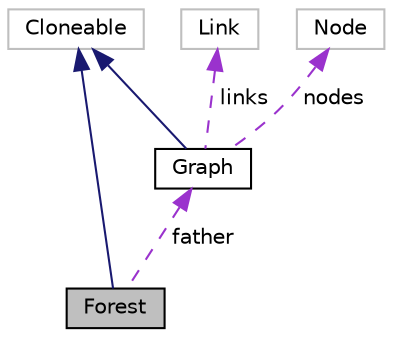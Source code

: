 digraph "Forest"
{
 // INTERACTIVE_SVG=YES
  bgcolor="transparent";
  edge [fontname="Helvetica",fontsize="10",labelfontname="Helvetica",labelfontsize="10"];
  node [fontname="Helvetica",fontsize="10",shape=record];
  Node2 [label="Forest",height=0.2,width=0.4,color="black", fillcolor="grey75", style="filled", fontcolor="black"];
  Node3 -> Node2 [dir="back",color="midnightblue",fontsize="10",style="solid",fontname="Helvetica"];
  Node3 [label="Cloneable",height=0.2,width=0.4,color="grey75"];
  Node4 -> Node2 [dir="back",color="darkorchid3",fontsize="10",style="dashed",label=" father" ,fontname="Helvetica"];
  Node4 [label="Graph",height=0.2,width=0.4,color="black",URL="$d6/dc1/classumontreal_1_1ssj_1_1networks_1_1flow_1_1Graph.html",tooltip="This class implements a stochastic non-oriented weighted graph (a network). "];
  Node3 -> Node4 [dir="back",color="midnightblue",fontsize="10",style="solid",fontname="Helvetica"];
  Node5 -> Node4 [dir="back",color="darkorchid3",fontsize="10",style="dashed",label=" links" ,fontname="Helvetica"];
  Node5 [label="Link",height=0.2,width=0.4,color="grey75"];
  Node6 -> Node4 [dir="back",color="darkorchid3",fontsize="10",style="dashed",label=" nodes" ,fontname="Helvetica"];
  Node6 [label="Node",height=0.2,width=0.4,color="grey75"];
}
